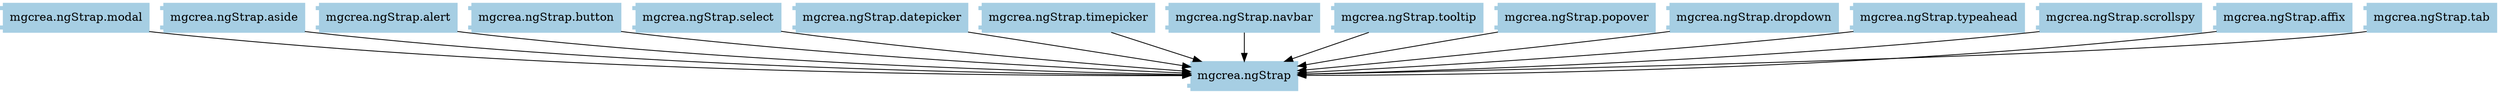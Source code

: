 digraph dependencies {
  node[shape="component",style="filled",colorscheme=paired12]


    node[shape="component"]
    "mgcrea.ngStrap"[label="mgcrea.ngStrap", color=1]

    
      "mgcrea.ngStrap.modal"[label="mgcrea.ngStrap.modal", color=1]
      "mgcrea.ngStrap.modal" -> "mgcrea.ngStrap"
    
      "mgcrea.ngStrap.aside"[label="mgcrea.ngStrap.aside", color=1]
      "mgcrea.ngStrap.aside" -> "mgcrea.ngStrap"
    
      "mgcrea.ngStrap.alert"[label="mgcrea.ngStrap.alert", color=1]
      "mgcrea.ngStrap.alert" -> "mgcrea.ngStrap"
    
      "mgcrea.ngStrap.button"[label="mgcrea.ngStrap.button", color=1]
      "mgcrea.ngStrap.button" -> "mgcrea.ngStrap"
    
      "mgcrea.ngStrap.select"[label="mgcrea.ngStrap.select", color=1]
      "mgcrea.ngStrap.select" -> "mgcrea.ngStrap"
    
      "mgcrea.ngStrap.datepicker"[label="mgcrea.ngStrap.datepicker", color=1]
      "mgcrea.ngStrap.datepicker" -> "mgcrea.ngStrap"
    
      "mgcrea.ngStrap.timepicker"[label="mgcrea.ngStrap.timepicker", color=1]
      "mgcrea.ngStrap.timepicker" -> "mgcrea.ngStrap"
    
      "mgcrea.ngStrap.navbar"[label="mgcrea.ngStrap.navbar", color=1]
      "mgcrea.ngStrap.navbar" -> "mgcrea.ngStrap"
    
      "mgcrea.ngStrap.tooltip"[label="mgcrea.ngStrap.tooltip", color=1]
      "mgcrea.ngStrap.tooltip" -> "mgcrea.ngStrap"
    
      "mgcrea.ngStrap.popover"[label="mgcrea.ngStrap.popover", color=1]
      "mgcrea.ngStrap.popover" -> "mgcrea.ngStrap"
    
      "mgcrea.ngStrap.dropdown"[label="mgcrea.ngStrap.dropdown", color=1]
      "mgcrea.ngStrap.dropdown" -> "mgcrea.ngStrap"
    
      "mgcrea.ngStrap.typeahead"[label="mgcrea.ngStrap.typeahead", color=1]
      "mgcrea.ngStrap.typeahead" -> "mgcrea.ngStrap"
    
      "mgcrea.ngStrap.scrollspy"[label="mgcrea.ngStrap.scrollspy", color=1]
      "mgcrea.ngStrap.scrollspy" -> "mgcrea.ngStrap"
    
      "mgcrea.ngStrap.affix"[label="mgcrea.ngStrap.affix", color=1]
      "mgcrea.ngStrap.affix" -> "mgcrea.ngStrap"
    
      "mgcrea.ngStrap.tab"[label="mgcrea.ngStrap.tab", color=1]
      "mgcrea.ngStrap.tab" -> "mgcrea.ngStrap"
    


    node[shape="ellipse"]
    


    

    

    

    node[shape="cds"]
    

    









    node[shape="ellipse",style="filled", color=9]
    

    


    

    

    

    


}

